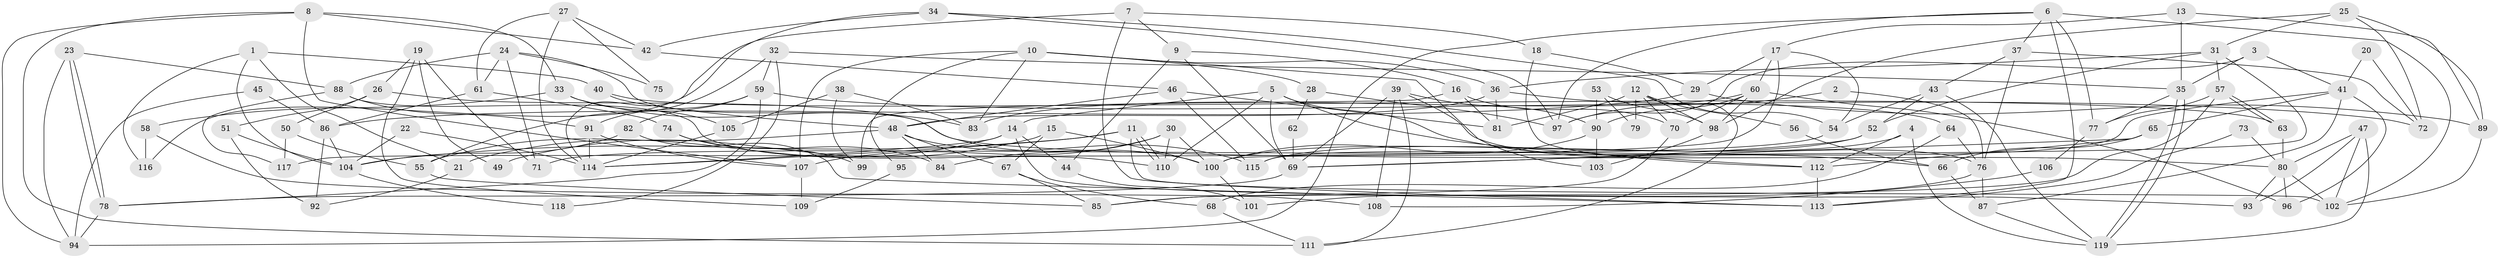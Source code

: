 // coarse degree distribution, {4: 0.08333333333333333, 3: 0.125, 5: 0.1875, 9: 0.041666666666666664, 6: 0.20833333333333334, 7: 0.125, 8: 0.16666666666666666, 1: 0.020833333333333332, 2: 0.020833333333333332, 10: 0.020833333333333332}
// Generated by graph-tools (version 1.1) at 2025/37/03/04/25 23:37:13]
// undirected, 119 vertices, 238 edges
graph export_dot {
  node [color=gray90,style=filled];
  1;
  2;
  3;
  4;
  5;
  6;
  7;
  8;
  9;
  10;
  11;
  12;
  13;
  14;
  15;
  16;
  17;
  18;
  19;
  20;
  21;
  22;
  23;
  24;
  25;
  26;
  27;
  28;
  29;
  30;
  31;
  32;
  33;
  34;
  35;
  36;
  37;
  38;
  39;
  40;
  41;
  42;
  43;
  44;
  45;
  46;
  47;
  48;
  49;
  50;
  51;
  52;
  53;
  54;
  55;
  56;
  57;
  58;
  59;
  60;
  61;
  62;
  63;
  64;
  65;
  66;
  67;
  68;
  69;
  70;
  71;
  72;
  73;
  74;
  75;
  76;
  77;
  78;
  79;
  80;
  81;
  82;
  83;
  84;
  85;
  86;
  87;
  88;
  89;
  90;
  91;
  92;
  93;
  94;
  95;
  96;
  97;
  98;
  99;
  100;
  101;
  102;
  103;
  104;
  105;
  106;
  107;
  108;
  109;
  110;
  111;
  112;
  113;
  114;
  115;
  116;
  117;
  118;
  119;
  1 -- 104;
  1 -- 40;
  1 -- 21;
  1 -- 116;
  2 -- 97;
  2 -- 76;
  3 -- 35;
  3 -- 41;
  3 -- 97;
  4 -- 115;
  4 -- 119;
  4 -- 112;
  5 -- 66;
  5 -- 14;
  5 -- 69;
  5 -- 110;
  5 -- 112;
  6 -- 113;
  6 -- 77;
  6 -- 37;
  6 -- 94;
  6 -- 97;
  6 -- 102;
  7 -- 9;
  7 -- 113;
  7 -- 18;
  7 -- 116;
  8 -- 42;
  8 -- 94;
  8 -- 33;
  8 -- 107;
  8 -- 111;
  9 -- 69;
  9 -- 16;
  9 -- 44;
  10 -- 107;
  10 -- 103;
  10 -- 28;
  10 -- 36;
  10 -- 83;
  10 -- 95;
  11 -- 110;
  11 -- 110;
  11 -- 102;
  11 -- 104;
  11 -- 114;
  12 -- 111;
  12 -- 98;
  12 -- 56;
  12 -- 70;
  12 -- 79;
  12 -- 81;
  13 -- 17;
  13 -- 89;
  13 -- 35;
  14 -- 114;
  14 -- 44;
  14 -- 21;
  14 -- 93;
  15 -- 67;
  15 -- 100;
  15 -- 49;
  16 -- 81;
  16 -- 70;
  16 -- 99;
  17 -- 29;
  17 -- 54;
  17 -- 60;
  17 -- 117;
  18 -- 112;
  18 -- 29;
  19 -- 71;
  19 -- 26;
  19 -- 49;
  19 -- 109;
  20 -- 72;
  20 -- 41;
  21 -- 92;
  22 -- 114;
  22 -- 104;
  23 -- 78;
  23 -- 78;
  23 -- 94;
  23 -- 88;
  24 -- 88;
  24 -- 100;
  24 -- 61;
  24 -- 71;
  24 -- 75;
  25 -- 89;
  25 -- 31;
  25 -- 72;
  25 -- 98;
  26 -- 80;
  26 -- 50;
  26 -- 51;
  27 -- 114;
  27 -- 61;
  27 -- 42;
  27 -- 75;
  28 -- 97;
  28 -- 62;
  29 -- 86;
  29 -- 89;
  30 -- 110;
  30 -- 100;
  30 -- 84;
  30 -- 107;
  31 -- 36;
  31 -- 100;
  31 -- 52;
  31 -- 57;
  32 -- 59;
  32 -- 35;
  32 -- 55;
  32 -- 118;
  33 -- 83;
  33 -- 58;
  33 -- 105;
  34 -- 97;
  34 -- 114;
  34 -- 42;
  34 -- 54;
  35 -- 119;
  35 -- 119;
  35 -- 77;
  36 -- 81;
  36 -- 48;
  36 -- 64;
  37 -- 76;
  37 -- 43;
  37 -- 72;
  38 -- 105;
  38 -- 83;
  38 -- 99;
  39 -- 69;
  39 -- 76;
  39 -- 90;
  39 -- 108;
  39 -- 111;
  40 -- 63;
  40 -- 48;
  41 -- 96;
  41 -- 65;
  41 -- 87;
  41 -- 115;
  42 -- 46;
  43 -- 52;
  43 -- 54;
  43 -- 119;
  44 -- 101;
  45 -- 94;
  45 -- 86;
  46 -- 115;
  46 -- 48;
  46 -- 81;
  47 -- 119;
  47 -- 93;
  47 -- 80;
  47 -- 102;
  48 -- 55;
  48 -- 67;
  48 -- 84;
  48 -- 115;
  50 -- 117;
  50 -- 55;
  51 -- 92;
  51 -- 104;
  52 -- 69;
  52 -- 100;
  53 -- 90;
  53 -- 98;
  53 -- 79;
  54 -- 71;
  55 -- 85;
  56 -- 66;
  57 -- 63;
  57 -- 63;
  57 -- 77;
  57 -- 85;
  58 -- 116;
  58 -- 108;
  59 -- 91;
  59 -- 72;
  59 -- 78;
  59 -- 82;
  60 -- 70;
  60 -- 83;
  60 -- 90;
  60 -- 96;
  60 -- 98;
  61 -- 74;
  61 -- 86;
  62 -- 69;
  63 -- 80;
  64 -- 68;
  64 -- 76;
  65 -- 69;
  65 -- 112;
  65 -- 66;
  66 -- 87;
  67 -- 85;
  67 -- 68;
  68 -- 111;
  69 -- 78;
  70 -- 85;
  73 -- 113;
  73 -- 80;
  74 -- 99;
  74 -- 84;
  76 -- 87;
  76 -- 101;
  77 -- 106;
  78 -- 94;
  80 -- 102;
  80 -- 93;
  80 -- 96;
  82 -- 104;
  82 -- 113;
  86 -- 104;
  86 -- 92;
  87 -- 119;
  88 -- 110;
  88 -- 91;
  88 -- 117;
  89 -- 102;
  90 -- 100;
  90 -- 103;
  91 -- 107;
  91 -- 114;
  95 -- 109;
  98 -- 103;
  100 -- 101;
  104 -- 118;
  105 -- 114;
  106 -- 108;
  107 -- 109;
  112 -- 113;
}

